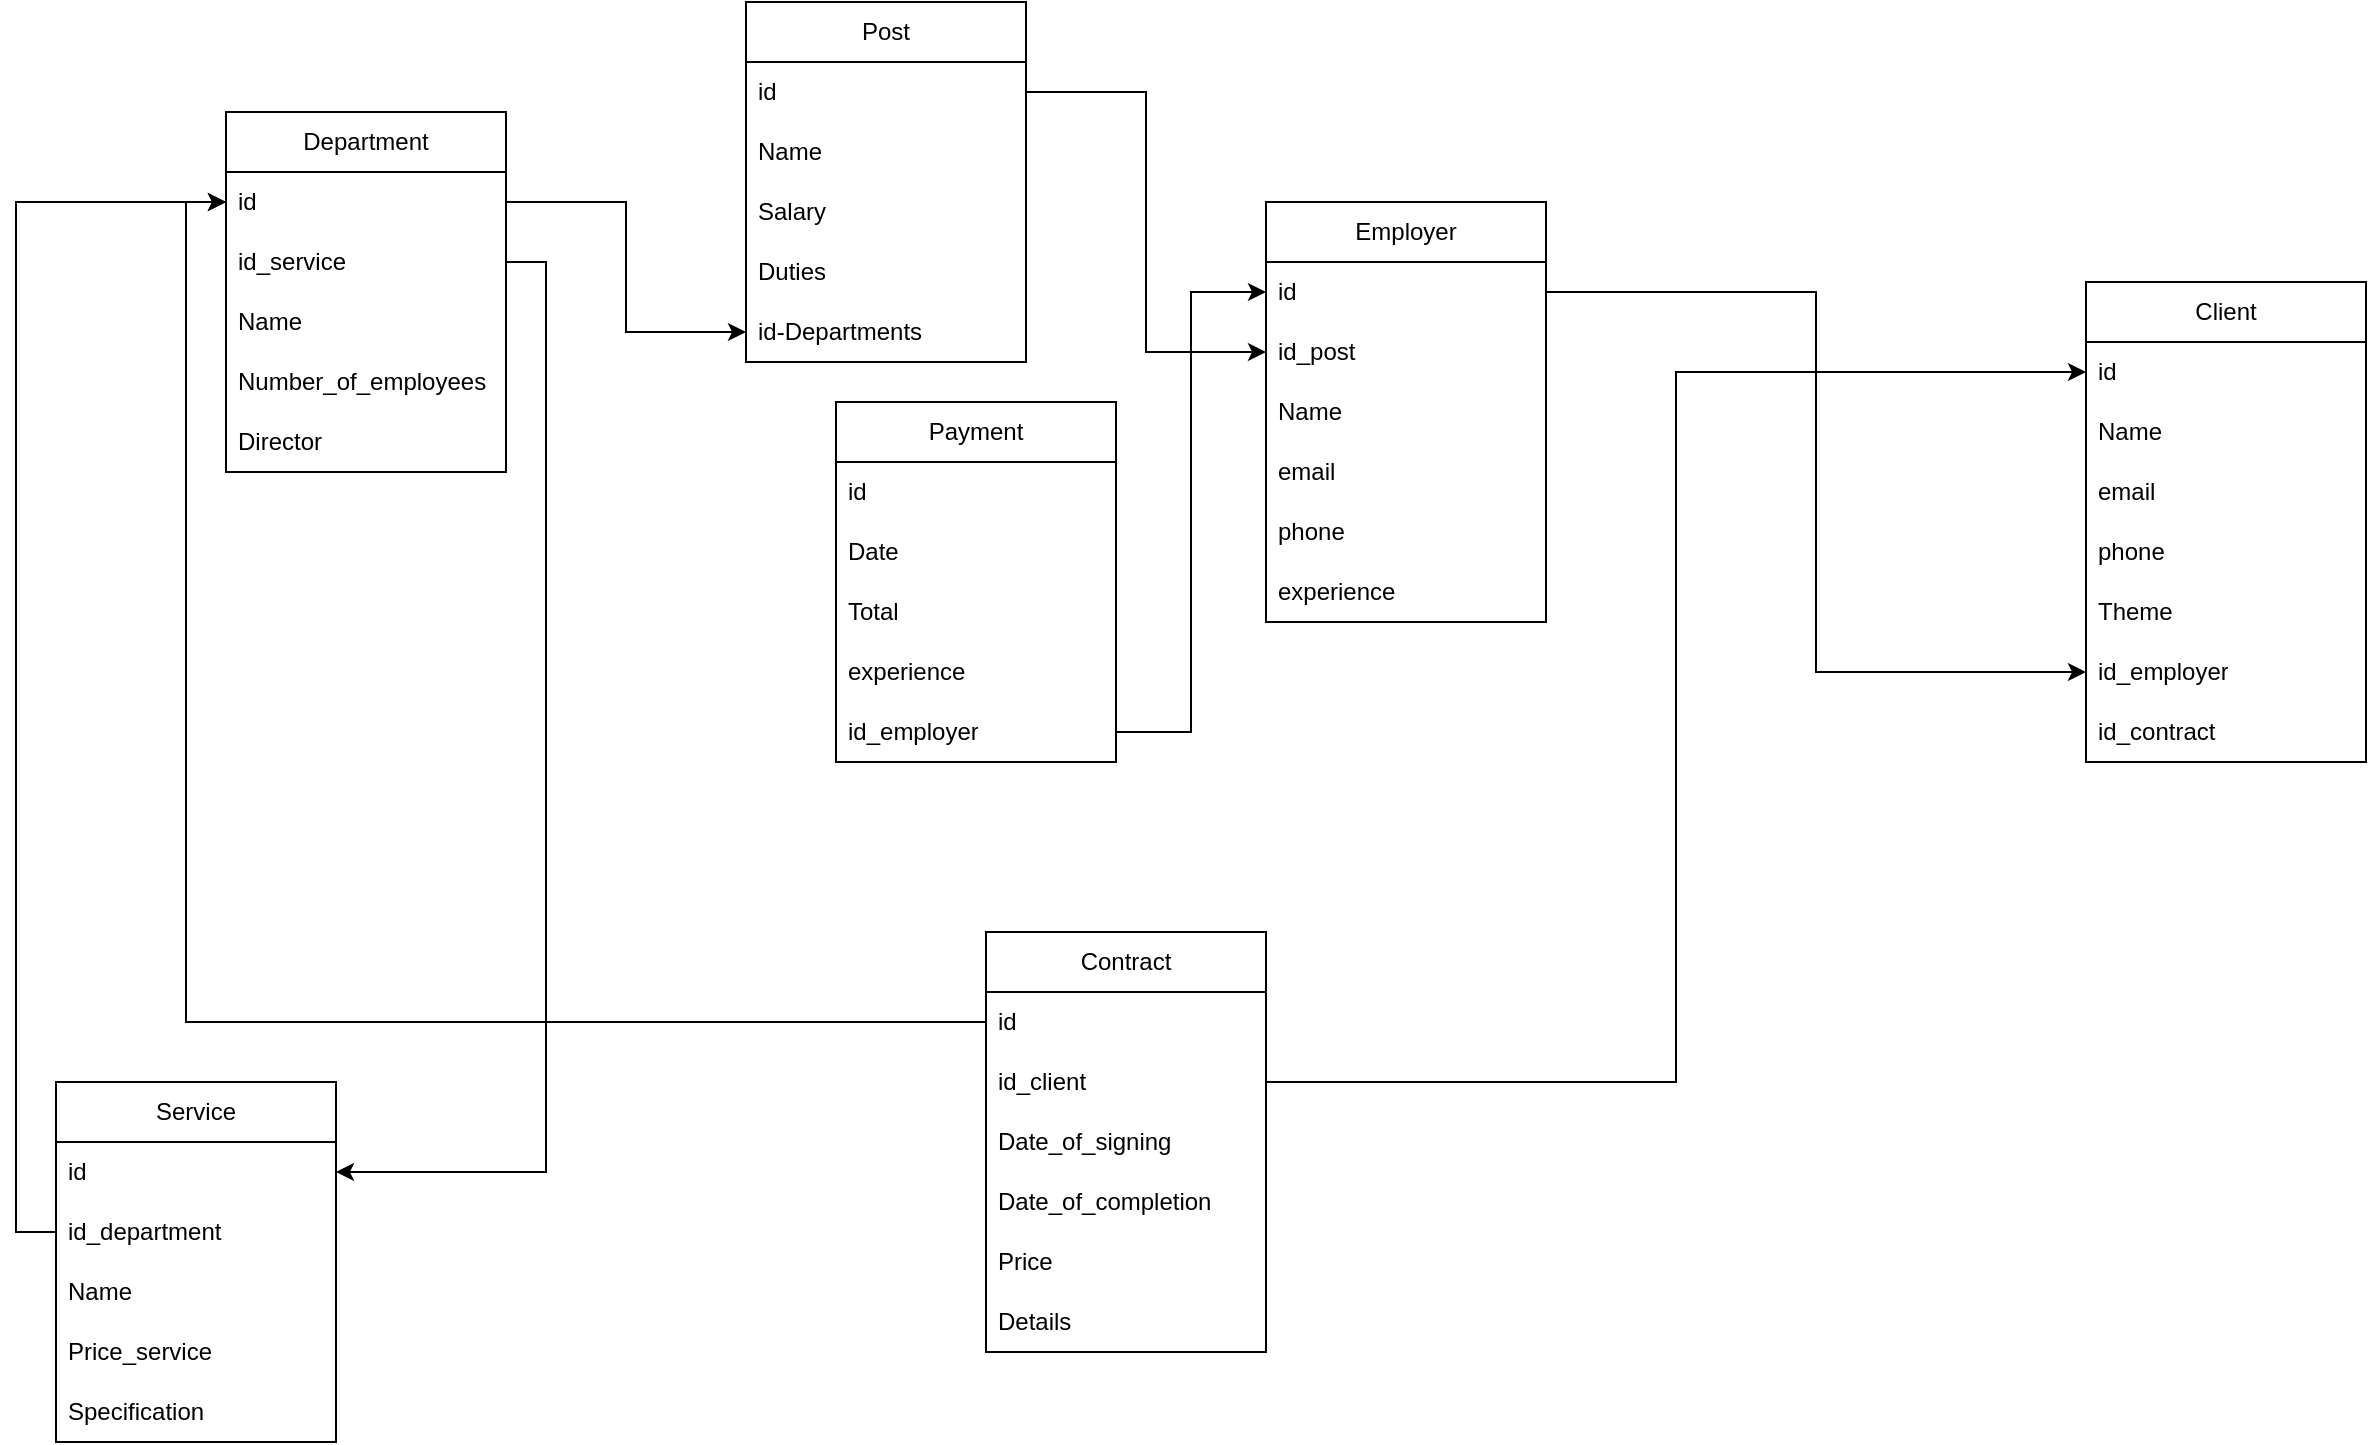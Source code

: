 <mxfile version="22.0.0" type="github">
  <diagram name="Страница 1" id="RJepbSxgr9JCMze_nwbU">
    <mxGraphModel dx="2880" dy="802" grid="1" gridSize="5" guides="1" tooltips="1" connect="1" arrows="1" fold="1" page="0" pageScale="1" pageWidth="827" pageHeight="1169" math="0" shadow="0">
      <root>
        <mxCell id="0" />
        <mxCell id="1" parent="0" />
        <mxCell id="G2dq0zFy6co482DmJKPM-1" value="Post" style="swimlane;fontStyle=0;childLayout=stackLayout;horizontal=1;startSize=30;horizontalStack=0;resizeParent=1;resizeParentMax=0;resizeLast=0;collapsible=1;marginBottom=0;whiteSpace=wrap;html=1;metaEdit=0;rounded=0;swimlaneLine=1;glass=0;shadow=0;noLabel=0;direction=east;fixDash=0;absoluteArcSize=0;" parent="1" vertex="1">
          <mxGeometry x="-465" y="115" width="140" height="180" as="geometry" />
        </mxCell>
        <mxCell id="G2dq0zFy6co482DmJKPM-2" value="id" style="text;strokeColor=none;fillColor=none;align=left;verticalAlign=middle;spacingLeft=4;spacingRight=4;overflow=hidden;points=[[0,0.5],[1,0.5]];portConstraint=eastwest;rotatable=0;whiteSpace=wrap;html=1;" parent="G2dq0zFy6co482DmJKPM-1" vertex="1">
          <mxGeometry y="30" width="140" height="30" as="geometry" />
        </mxCell>
        <mxCell id="G2dq0zFy6co482DmJKPM-3" value="Name" style="text;strokeColor=none;fillColor=none;align=left;verticalAlign=middle;spacingLeft=4;spacingRight=4;overflow=hidden;points=[[0,0.5],[1,0.5]];portConstraint=eastwest;rotatable=0;whiteSpace=wrap;html=1;" parent="G2dq0zFy6co482DmJKPM-1" vertex="1">
          <mxGeometry y="60" width="140" height="30" as="geometry" />
        </mxCell>
        <mxCell id="G2dq0zFy6co482DmJKPM-4" value="Salary" style="text;strokeColor=none;fillColor=none;align=left;verticalAlign=middle;spacingLeft=4;spacingRight=4;overflow=hidden;points=[[0,0.5],[1,0.5]];portConstraint=eastwest;rotatable=0;whiteSpace=wrap;html=1;" parent="G2dq0zFy6co482DmJKPM-1" vertex="1">
          <mxGeometry y="90" width="140" height="30" as="geometry" />
        </mxCell>
        <mxCell id="G2dq0zFy6co482DmJKPM-5" value="Duties" style="text;strokeColor=none;fillColor=none;align=left;verticalAlign=middle;spacingLeft=4;spacingRight=4;overflow=hidden;points=[[0,0.5],[1,0.5]];portConstraint=eastwest;rotatable=0;whiteSpace=wrap;html=1;" parent="G2dq0zFy6co482DmJKPM-1" vertex="1">
          <mxGeometry y="120" width="140" height="30" as="geometry" />
        </mxCell>
        <mxCell id="G2dq0zFy6co482DmJKPM-7" value="id-Departments" style="text;strokeColor=none;fillColor=none;align=left;verticalAlign=middle;spacingLeft=4;spacingRight=4;overflow=hidden;points=[[0,0.5],[1,0.5]];portConstraint=eastwest;rotatable=0;whiteSpace=wrap;html=1;" parent="G2dq0zFy6co482DmJKPM-1" vertex="1">
          <mxGeometry y="150" width="140" height="30" as="geometry" />
        </mxCell>
        <mxCell id="G2dq0zFy6co482DmJKPM-18" value="Department" style="swimlane;fontStyle=0;childLayout=stackLayout;horizontal=1;startSize=30;horizontalStack=0;resizeParent=1;resizeParentMax=0;resizeLast=0;collapsible=1;marginBottom=0;whiteSpace=wrap;html=1;metaEdit=0;rounded=0;swimlaneLine=1;glass=0;shadow=0;noLabel=0;direction=east;fixDash=0;absoluteArcSize=0;" parent="1" vertex="1">
          <mxGeometry x="-725" y="170" width="140" height="180" as="geometry" />
        </mxCell>
        <mxCell id="G2dq0zFy6co482DmJKPM-19" value="id" style="text;strokeColor=none;fillColor=none;align=left;verticalAlign=middle;spacingLeft=4;spacingRight=4;overflow=hidden;points=[[0,0.5],[1,0.5]];portConstraint=eastwest;rotatable=0;whiteSpace=wrap;html=1;" parent="G2dq0zFy6co482DmJKPM-18" vertex="1">
          <mxGeometry y="30" width="140" height="30" as="geometry" />
        </mxCell>
        <mxCell id="-k7Zx-D977QTdwcUHwIx-58" value="id_service" style="text;strokeColor=none;fillColor=none;align=left;verticalAlign=middle;spacingLeft=4;spacingRight=4;overflow=hidden;points=[[0,0.5],[1,0.5]];portConstraint=eastwest;rotatable=0;whiteSpace=wrap;html=1;" vertex="1" parent="G2dq0zFy6co482DmJKPM-18">
          <mxGeometry y="60" width="140" height="30" as="geometry" />
        </mxCell>
        <mxCell id="G2dq0zFy6co482DmJKPM-20" value="Name" style="text;strokeColor=none;fillColor=none;align=left;verticalAlign=middle;spacingLeft=4;spacingRight=4;overflow=hidden;points=[[0,0.5],[1,0.5]];portConstraint=eastwest;rotatable=0;whiteSpace=wrap;html=1;" parent="G2dq0zFy6co482DmJKPM-18" vertex="1">
          <mxGeometry y="90" width="140" height="30" as="geometry" />
        </mxCell>
        <mxCell id="G2dq0zFy6co482DmJKPM-35" value="Number_of_employees" style="text;strokeColor=none;fillColor=none;align=left;verticalAlign=middle;spacingLeft=4;spacingRight=4;overflow=hidden;points=[[0,0.5],[1,0.5]];portConstraint=eastwest;rotatable=0;whiteSpace=wrap;html=1;" parent="G2dq0zFy6co482DmJKPM-18" vertex="1">
          <mxGeometry y="120" width="140" height="30" as="geometry" />
        </mxCell>
        <mxCell id="G2dq0zFy6co482DmJKPM-25" value="Director" style="text;strokeColor=none;fillColor=none;align=left;verticalAlign=middle;spacingLeft=4;spacingRight=4;overflow=hidden;points=[[0,0.5],[1,0.5]];portConstraint=eastwest;rotatable=0;whiteSpace=wrap;html=1;" parent="G2dq0zFy6co482DmJKPM-18" vertex="1">
          <mxGeometry y="150" width="140" height="30" as="geometry" />
        </mxCell>
        <mxCell id="G2dq0zFy6co482DmJKPM-38" value="Service" style="swimlane;fontStyle=0;childLayout=stackLayout;horizontal=1;startSize=30;horizontalStack=0;resizeParent=1;resizeParentMax=0;resizeLast=0;collapsible=1;marginBottom=0;whiteSpace=wrap;html=1;" parent="1" vertex="1">
          <mxGeometry x="-810" y="655" width="140" height="180" as="geometry" />
        </mxCell>
        <mxCell id="G2dq0zFy6co482DmJKPM-39" value="id" style="text;strokeColor=none;fillColor=none;align=left;verticalAlign=middle;spacingLeft=4;spacingRight=4;overflow=hidden;points=[[0,0.5],[1,0.5]];portConstraint=eastwest;rotatable=0;whiteSpace=wrap;html=1;" parent="G2dq0zFy6co482DmJKPM-38" vertex="1">
          <mxGeometry y="30" width="140" height="30" as="geometry" />
        </mxCell>
        <mxCell id="-k7Zx-D977QTdwcUHwIx-54" value="id_department" style="text;strokeColor=none;fillColor=none;align=left;verticalAlign=middle;spacingLeft=4;spacingRight=4;overflow=hidden;points=[[0,0.5],[1,0.5]];portConstraint=eastwest;rotatable=0;whiteSpace=wrap;html=1;" vertex="1" parent="G2dq0zFy6co482DmJKPM-38">
          <mxGeometry y="60" width="140" height="30" as="geometry" />
        </mxCell>
        <mxCell id="-k7Zx-D977QTdwcUHwIx-55" value="Name" style="text;strokeColor=none;fillColor=none;align=left;verticalAlign=middle;spacingLeft=4;spacingRight=4;overflow=hidden;points=[[0,0.5],[1,0.5]];portConstraint=eastwest;rotatable=0;whiteSpace=wrap;html=1;" vertex="1" parent="G2dq0zFy6co482DmJKPM-38">
          <mxGeometry y="90" width="140" height="30" as="geometry" />
        </mxCell>
        <mxCell id="-k7Zx-D977QTdwcUHwIx-56" value="Price_service" style="text;strokeColor=none;fillColor=none;align=left;verticalAlign=middle;spacingLeft=4;spacingRight=4;overflow=hidden;points=[[0,0.5],[1,0.5]];portConstraint=eastwest;rotatable=0;whiteSpace=wrap;html=1;" vertex="1" parent="G2dq0zFy6co482DmJKPM-38">
          <mxGeometry y="120" width="140" height="30" as="geometry" />
        </mxCell>
        <mxCell id="-k7Zx-D977QTdwcUHwIx-57" value="Specification" style="text;strokeColor=none;fillColor=none;align=left;verticalAlign=middle;spacingLeft=4;spacingRight=4;overflow=hidden;points=[[0,0.5],[1,0.5]];portConstraint=eastwest;rotatable=0;whiteSpace=wrap;html=1;" vertex="1" parent="G2dq0zFy6co482DmJKPM-38">
          <mxGeometry y="150" width="140" height="30" as="geometry" />
        </mxCell>
        <mxCell id="G2dq0zFy6co482DmJKPM-42" value="Contract" style="swimlane;fontStyle=0;childLayout=stackLayout;horizontal=1;startSize=30;horizontalStack=0;resizeParent=1;resizeParentMax=0;resizeLast=0;collapsible=1;marginBottom=0;whiteSpace=wrap;html=1;" parent="1" vertex="1">
          <mxGeometry x="-345" y="580" width="140" height="210" as="geometry" />
        </mxCell>
        <mxCell id="G2dq0zFy6co482DmJKPM-43" value="id" style="text;strokeColor=none;fillColor=none;align=left;verticalAlign=middle;spacingLeft=4;spacingRight=4;overflow=hidden;points=[[0,0.5],[1,0.5]];portConstraint=eastwest;rotatable=0;whiteSpace=wrap;html=1;" parent="G2dq0zFy6co482DmJKPM-42" vertex="1">
          <mxGeometry y="30" width="140" height="30" as="geometry" />
        </mxCell>
        <mxCell id="G2dq0zFy6co482DmJKPM-44" value="id_client" style="text;strokeColor=none;fillColor=none;align=left;verticalAlign=middle;spacingLeft=4;spacingRight=4;overflow=hidden;points=[[0,0.5],[1,0.5]];portConstraint=eastwest;rotatable=0;whiteSpace=wrap;html=1;" parent="G2dq0zFy6co482DmJKPM-42" vertex="1">
          <mxGeometry y="60" width="140" height="30" as="geometry" />
        </mxCell>
        <mxCell id="G2dq0zFy6co482DmJKPM-45" value="Date_of_signing" style="text;strokeColor=none;fillColor=none;align=left;verticalAlign=middle;spacingLeft=4;spacingRight=4;overflow=hidden;points=[[0,0.5],[1,0.5]];portConstraint=eastwest;rotatable=0;whiteSpace=wrap;html=1;" parent="G2dq0zFy6co482DmJKPM-42" vertex="1">
          <mxGeometry y="90" width="140" height="30" as="geometry" />
        </mxCell>
        <mxCell id="-k7Zx-D977QTdwcUHwIx-49" value="Date_of_completion" style="text;strokeColor=none;fillColor=none;align=left;verticalAlign=middle;spacingLeft=4;spacingRight=4;overflow=hidden;points=[[0,0.5],[1,0.5]];portConstraint=eastwest;rotatable=0;whiteSpace=wrap;html=1;" vertex="1" parent="G2dq0zFy6co482DmJKPM-42">
          <mxGeometry y="120" width="140" height="30" as="geometry" />
        </mxCell>
        <mxCell id="G2dq0zFy6co482DmJKPM-46" value="Price" style="text;strokeColor=none;fillColor=none;align=left;verticalAlign=middle;spacingLeft=4;spacingRight=4;overflow=hidden;points=[[0,0.5],[1,0.5]];portConstraint=eastwest;rotatable=0;whiteSpace=wrap;html=1;" parent="G2dq0zFy6co482DmJKPM-42" vertex="1">
          <mxGeometry y="150" width="140" height="30" as="geometry" />
        </mxCell>
        <mxCell id="-k7Zx-D977QTdwcUHwIx-50" value="Details" style="text;strokeColor=none;fillColor=none;align=left;verticalAlign=middle;spacingLeft=4;spacingRight=4;overflow=hidden;points=[[0,0.5],[1,0.5]];portConstraint=eastwest;rotatable=0;whiteSpace=wrap;html=1;" vertex="1" parent="G2dq0zFy6co482DmJKPM-42">
          <mxGeometry y="180" width="140" height="30" as="geometry" />
        </mxCell>
        <mxCell id="-k7Zx-D977QTdwcUHwIx-12" value="Client" style="swimlane;fontStyle=0;childLayout=stackLayout;horizontal=1;startSize=30;horizontalStack=0;resizeParent=1;resizeParentMax=0;resizeLast=0;collapsible=1;marginBottom=0;whiteSpace=wrap;html=1;metaEdit=0;rounded=0;swimlaneLine=1;glass=0;shadow=0;noLabel=0;direction=east;fixDash=0;absoluteArcSize=0;" vertex="1" parent="1">
          <mxGeometry x="205" y="255" width="140" height="240" as="geometry" />
        </mxCell>
        <mxCell id="-k7Zx-D977QTdwcUHwIx-13" value="id" style="text;strokeColor=none;fillColor=none;align=left;verticalAlign=middle;spacingLeft=4;spacingRight=4;overflow=hidden;points=[[0,0.5],[1,0.5]];portConstraint=eastwest;rotatable=0;whiteSpace=wrap;html=1;" vertex="1" parent="-k7Zx-D977QTdwcUHwIx-12">
          <mxGeometry y="30" width="140" height="30" as="geometry" />
        </mxCell>
        <mxCell id="-k7Zx-D977QTdwcUHwIx-15" value="Name" style="text;strokeColor=none;fillColor=none;align=left;verticalAlign=middle;spacingLeft=4;spacingRight=4;overflow=hidden;points=[[0,0.5],[1,0.5]];portConstraint=eastwest;rotatable=0;whiteSpace=wrap;html=1;" vertex="1" parent="-k7Zx-D977QTdwcUHwIx-12">
          <mxGeometry y="60" width="140" height="30" as="geometry" />
        </mxCell>
        <mxCell id="-k7Zx-D977QTdwcUHwIx-16" value="email" style="text;strokeColor=none;fillColor=none;align=left;verticalAlign=middle;spacingLeft=4;spacingRight=4;overflow=hidden;points=[[0,0.5],[1,0.5]];portConstraint=eastwest;rotatable=0;whiteSpace=wrap;html=1;" vertex="1" parent="-k7Zx-D977QTdwcUHwIx-12">
          <mxGeometry y="90" width="140" height="30" as="geometry" />
        </mxCell>
        <mxCell id="-k7Zx-D977QTdwcUHwIx-17" value="phone" style="text;strokeColor=none;fillColor=none;align=left;verticalAlign=middle;spacingLeft=4;spacingRight=4;overflow=hidden;points=[[0,0.5],[1,0.5]];portConstraint=eastwest;rotatable=0;whiteSpace=wrap;html=1;" vertex="1" parent="-k7Zx-D977QTdwcUHwIx-12">
          <mxGeometry y="120" width="140" height="30" as="geometry" />
        </mxCell>
        <mxCell id="-k7Zx-D977QTdwcUHwIx-20" value="Theme" style="text;strokeColor=none;fillColor=none;align=left;verticalAlign=middle;spacingLeft=4;spacingRight=4;overflow=hidden;points=[[0,0.5],[1,0.5]];portConstraint=eastwest;rotatable=0;whiteSpace=wrap;html=1;" vertex="1" parent="-k7Zx-D977QTdwcUHwIx-12">
          <mxGeometry y="150" width="140" height="30" as="geometry" />
        </mxCell>
        <mxCell id="-k7Zx-D977QTdwcUHwIx-21" value="id_employer" style="text;strokeColor=none;fillColor=none;align=left;verticalAlign=middle;spacingLeft=4;spacingRight=4;overflow=hidden;points=[[0,0.5],[1,0.5]];portConstraint=eastwest;rotatable=0;whiteSpace=wrap;html=1;" vertex="1" parent="-k7Zx-D977QTdwcUHwIx-12">
          <mxGeometry y="180" width="140" height="30" as="geometry" />
        </mxCell>
        <mxCell id="-k7Zx-D977QTdwcUHwIx-22" value="id_contract" style="text;strokeColor=none;fillColor=none;align=left;verticalAlign=middle;spacingLeft=4;spacingRight=4;overflow=hidden;points=[[0,0.5],[1,0.5]];portConstraint=eastwest;rotatable=0;whiteSpace=wrap;html=1;" vertex="1" parent="-k7Zx-D977QTdwcUHwIx-12">
          <mxGeometry y="210" width="140" height="30" as="geometry" />
        </mxCell>
        <mxCell id="-k7Zx-D977QTdwcUHwIx-28" value="Employer" style="swimlane;fontStyle=0;childLayout=stackLayout;horizontal=1;startSize=30;horizontalStack=0;resizeParent=1;resizeParentMax=0;resizeLast=0;collapsible=1;marginBottom=0;whiteSpace=wrap;html=1;metaEdit=0;rounded=0;swimlaneLine=1;glass=0;shadow=0;noLabel=0;direction=east;fixDash=0;absoluteArcSize=0;" vertex="1" parent="1">
          <mxGeometry x="-205" y="215" width="140" height="210" as="geometry" />
        </mxCell>
        <mxCell id="-k7Zx-D977QTdwcUHwIx-29" value="id" style="text;strokeColor=none;fillColor=none;align=left;verticalAlign=middle;spacingLeft=4;spacingRight=4;overflow=hidden;points=[[0,0.5],[1,0.5]];portConstraint=eastwest;rotatable=0;whiteSpace=wrap;html=1;" vertex="1" parent="-k7Zx-D977QTdwcUHwIx-28">
          <mxGeometry y="30" width="140" height="30" as="geometry" />
        </mxCell>
        <mxCell id="-k7Zx-D977QTdwcUHwIx-30" value="id_post" style="text;strokeColor=none;fillColor=none;align=left;verticalAlign=middle;spacingLeft=4;spacingRight=4;overflow=hidden;points=[[0,0.5],[1,0.5]];portConstraint=eastwest;rotatable=0;whiteSpace=wrap;html=1;" vertex="1" parent="-k7Zx-D977QTdwcUHwIx-28">
          <mxGeometry y="60" width="140" height="30" as="geometry" />
        </mxCell>
        <mxCell id="-k7Zx-D977QTdwcUHwIx-31" value="Name" style="text;strokeColor=none;fillColor=none;align=left;verticalAlign=middle;spacingLeft=4;spacingRight=4;overflow=hidden;points=[[0,0.5],[1,0.5]];portConstraint=eastwest;rotatable=0;whiteSpace=wrap;html=1;" vertex="1" parent="-k7Zx-D977QTdwcUHwIx-28">
          <mxGeometry y="90" width="140" height="30" as="geometry" />
        </mxCell>
        <mxCell id="-k7Zx-D977QTdwcUHwIx-32" value="email" style="text;strokeColor=none;fillColor=none;align=left;verticalAlign=middle;spacingLeft=4;spacingRight=4;overflow=hidden;points=[[0,0.5],[1,0.5]];portConstraint=eastwest;rotatable=0;whiteSpace=wrap;html=1;" vertex="1" parent="-k7Zx-D977QTdwcUHwIx-28">
          <mxGeometry y="120" width="140" height="30" as="geometry" />
        </mxCell>
        <mxCell id="-k7Zx-D977QTdwcUHwIx-33" value="phone" style="text;strokeColor=none;fillColor=none;align=left;verticalAlign=middle;spacingLeft=4;spacingRight=4;overflow=hidden;points=[[0,0.5],[1,0.5]];portConstraint=eastwest;rotatable=0;whiteSpace=wrap;html=1;" vertex="1" parent="-k7Zx-D977QTdwcUHwIx-28">
          <mxGeometry y="150" width="140" height="30" as="geometry" />
        </mxCell>
        <mxCell id="-k7Zx-D977QTdwcUHwIx-34" value="experience" style="text;strokeColor=none;fillColor=none;align=left;verticalAlign=middle;spacingLeft=4;spacingRight=4;overflow=hidden;points=[[0,0.5],[1,0.5]];portConstraint=eastwest;rotatable=0;whiteSpace=wrap;html=1;" vertex="1" parent="-k7Zx-D977QTdwcUHwIx-28">
          <mxGeometry y="180" width="140" height="30" as="geometry" />
        </mxCell>
        <mxCell id="-k7Zx-D977QTdwcUHwIx-36" style="edgeStyle=orthogonalEdgeStyle;rounded=0;orthogonalLoop=1;jettySize=auto;html=1;exitX=1;exitY=0.5;exitDx=0;exitDy=0;entryX=0;entryY=0.5;entryDx=0;entryDy=0;" edge="1" parent="1" source="G2dq0zFy6co482DmJKPM-2" target="-k7Zx-D977QTdwcUHwIx-30">
          <mxGeometry relative="1" as="geometry" />
        </mxCell>
        <mxCell id="-k7Zx-D977QTdwcUHwIx-37" style="edgeStyle=orthogonalEdgeStyle;rounded=0;orthogonalLoop=1;jettySize=auto;html=1;exitX=1;exitY=0.5;exitDx=0;exitDy=0;entryX=0;entryY=0.5;entryDx=0;entryDy=0;" edge="1" parent="1" source="-k7Zx-D977QTdwcUHwIx-29" target="-k7Zx-D977QTdwcUHwIx-21">
          <mxGeometry relative="1" as="geometry" />
        </mxCell>
        <mxCell id="-k7Zx-D977QTdwcUHwIx-38" value="Payment" style="swimlane;fontStyle=0;childLayout=stackLayout;horizontal=1;startSize=30;horizontalStack=0;resizeParent=1;resizeParentMax=0;resizeLast=0;collapsible=1;marginBottom=0;whiteSpace=wrap;html=1;metaEdit=0;rounded=0;swimlaneLine=1;glass=0;shadow=0;noLabel=0;direction=east;fixDash=0;absoluteArcSize=0;" vertex="1" parent="1">
          <mxGeometry x="-420" y="315" width="140" height="180" as="geometry" />
        </mxCell>
        <mxCell id="-k7Zx-D977QTdwcUHwIx-39" value="id" style="text;strokeColor=none;fillColor=none;align=left;verticalAlign=middle;spacingLeft=4;spacingRight=4;overflow=hidden;points=[[0,0.5],[1,0.5]];portConstraint=eastwest;rotatable=0;whiteSpace=wrap;html=1;" vertex="1" parent="-k7Zx-D977QTdwcUHwIx-38">
          <mxGeometry y="30" width="140" height="30" as="geometry" />
        </mxCell>
        <mxCell id="-k7Zx-D977QTdwcUHwIx-40" value="Date" style="text;strokeColor=none;fillColor=none;align=left;verticalAlign=middle;spacingLeft=4;spacingRight=4;overflow=hidden;points=[[0,0.5],[1,0.5]];portConstraint=eastwest;rotatable=0;whiteSpace=wrap;html=1;" vertex="1" parent="-k7Zx-D977QTdwcUHwIx-38">
          <mxGeometry y="60" width="140" height="30" as="geometry" />
        </mxCell>
        <mxCell id="-k7Zx-D977QTdwcUHwIx-41" value="Total" style="text;strokeColor=none;fillColor=none;align=left;verticalAlign=middle;spacingLeft=4;spacingRight=4;overflow=hidden;points=[[0,0.5],[1,0.5]];portConstraint=eastwest;rotatable=0;whiteSpace=wrap;html=1;" vertex="1" parent="-k7Zx-D977QTdwcUHwIx-38">
          <mxGeometry y="90" width="140" height="30" as="geometry" />
        </mxCell>
        <mxCell id="-k7Zx-D977QTdwcUHwIx-44" value="experience" style="text;strokeColor=none;fillColor=none;align=left;verticalAlign=middle;spacingLeft=4;spacingRight=4;overflow=hidden;points=[[0,0.5],[1,0.5]];portConstraint=eastwest;rotatable=0;whiteSpace=wrap;html=1;" vertex="1" parent="-k7Zx-D977QTdwcUHwIx-38">
          <mxGeometry y="120" width="140" height="30" as="geometry" />
        </mxCell>
        <mxCell id="-k7Zx-D977QTdwcUHwIx-45" value="id_employer" style="text;strokeColor=none;fillColor=none;align=left;verticalAlign=middle;spacingLeft=4;spacingRight=4;overflow=hidden;points=[[0,0.5],[1,0.5]];portConstraint=eastwest;rotatable=0;whiteSpace=wrap;html=1;" vertex="1" parent="-k7Zx-D977QTdwcUHwIx-38">
          <mxGeometry y="150" width="140" height="30" as="geometry" />
        </mxCell>
        <mxCell id="-k7Zx-D977QTdwcUHwIx-47" style="edgeStyle=orthogonalEdgeStyle;rounded=0;orthogonalLoop=1;jettySize=auto;html=1;exitX=1;exitY=0.5;exitDx=0;exitDy=0;entryX=0;entryY=0.5;entryDx=0;entryDy=0;" edge="1" parent="1" source="-k7Zx-D977QTdwcUHwIx-45" target="-k7Zx-D977QTdwcUHwIx-29">
          <mxGeometry relative="1" as="geometry" />
        </mxCell>
        <mxCell id="-k7Zx-D977QTdwcUHwIx-48" style="edgeStyle=orthogonalEdgeStyle;rounded=0;orthogonalLoop=1;jettySize=auto;html=1;exitX=1;exitY=0.5;exitDx=0;exitDy=0;entryX=0;entryY=0.5;entryDx=0;entryDy=0;" edge="1" parent="1" source="G2dq0zFy6co482DmJKPM-19" target="G2dq0zFy6co482DmJKPM-7">
          <mxGeometry relative="1" as="geometry" />
        </mxCell>
        <mxCell id="-k7Zx-D977QTdwcUHwIx-52" style="edgeStyle=orthogonalEdgeStyle;rounded=0;orthogonalLoop=1;jettySize=auto;html=1;exitX=1;exitY=0.5;exitDx=0;exitDy=0;entryX=0;entryY=0.5;entryDx=0;entryDy=0;" edge="1" parent="1" source="G2dq0zFy6co482DmJKPM-44" target="-k7Zx-D977QTdwcUHwIx-13">
          <mxGeometry relative="1" as="geometry" />
        </mxCell>
        <mxCell id="-k7Zx-D977QTdwcUHwIx-53" style="edgeStyle=orthogonalEdgeStyle;rounded=0;orthogonalLoop=1;jettySize=auto;html=1;exitX=0;exitY=0.5;exitDx=0;exitDy=0;entryX=0;entryY=0.5;entryDx=0;entryDy=0;" edge="1" parent="1" source="G2dq0zFy6co482DmJKPM-43" target="G2dq0zFy6co482DmJKPM-19">
          <mxGeometry relative="1" as="geometry" />
        </mxCell>
        <mxCell id="-k7Zx-D977QTdwcUHwIx-60" style="edgeStyle=orthogonalEdgeStyle;rounded=0;orthogonalLoop=1;jettySize=auto;html=1;exitX=0;exitY=0.5;exitDx=0;exitDy=0;entryX=0;entryY=0.5;entryDx=0;entryDy=0;" edge="1" parent="1" source="-k7Zx-D977QTdwcUHwIx-54" target="G2dq0zFy6co482DmJKPM-19">
          <mxGeometry relative="1" as="geometry" />
        </mxCell>
        <mxCell id="-k7Zx-D977QTdwcUHwIx-61" style="edgeStyle=orthogonalEdgeStyle;rounded=0;orthogonalLoop=1;jettySize=auto;html=1;exitX=1;exitY=0.5;exitDx=0;exitDy=0;entryX=1;entryY=0.5;entryDx=0;entryDy=0;" edge="1" parent="1" source="-k7Zx-D977QTdwcUHwIx-58" target="G2dq0zFy6co482DmJKPM-39">
          <mxGeometry relative="1" as="geometry" />
        </mxCell>
      </root>
    </mxGraphModel>
  </diagram>
</mxfile>
